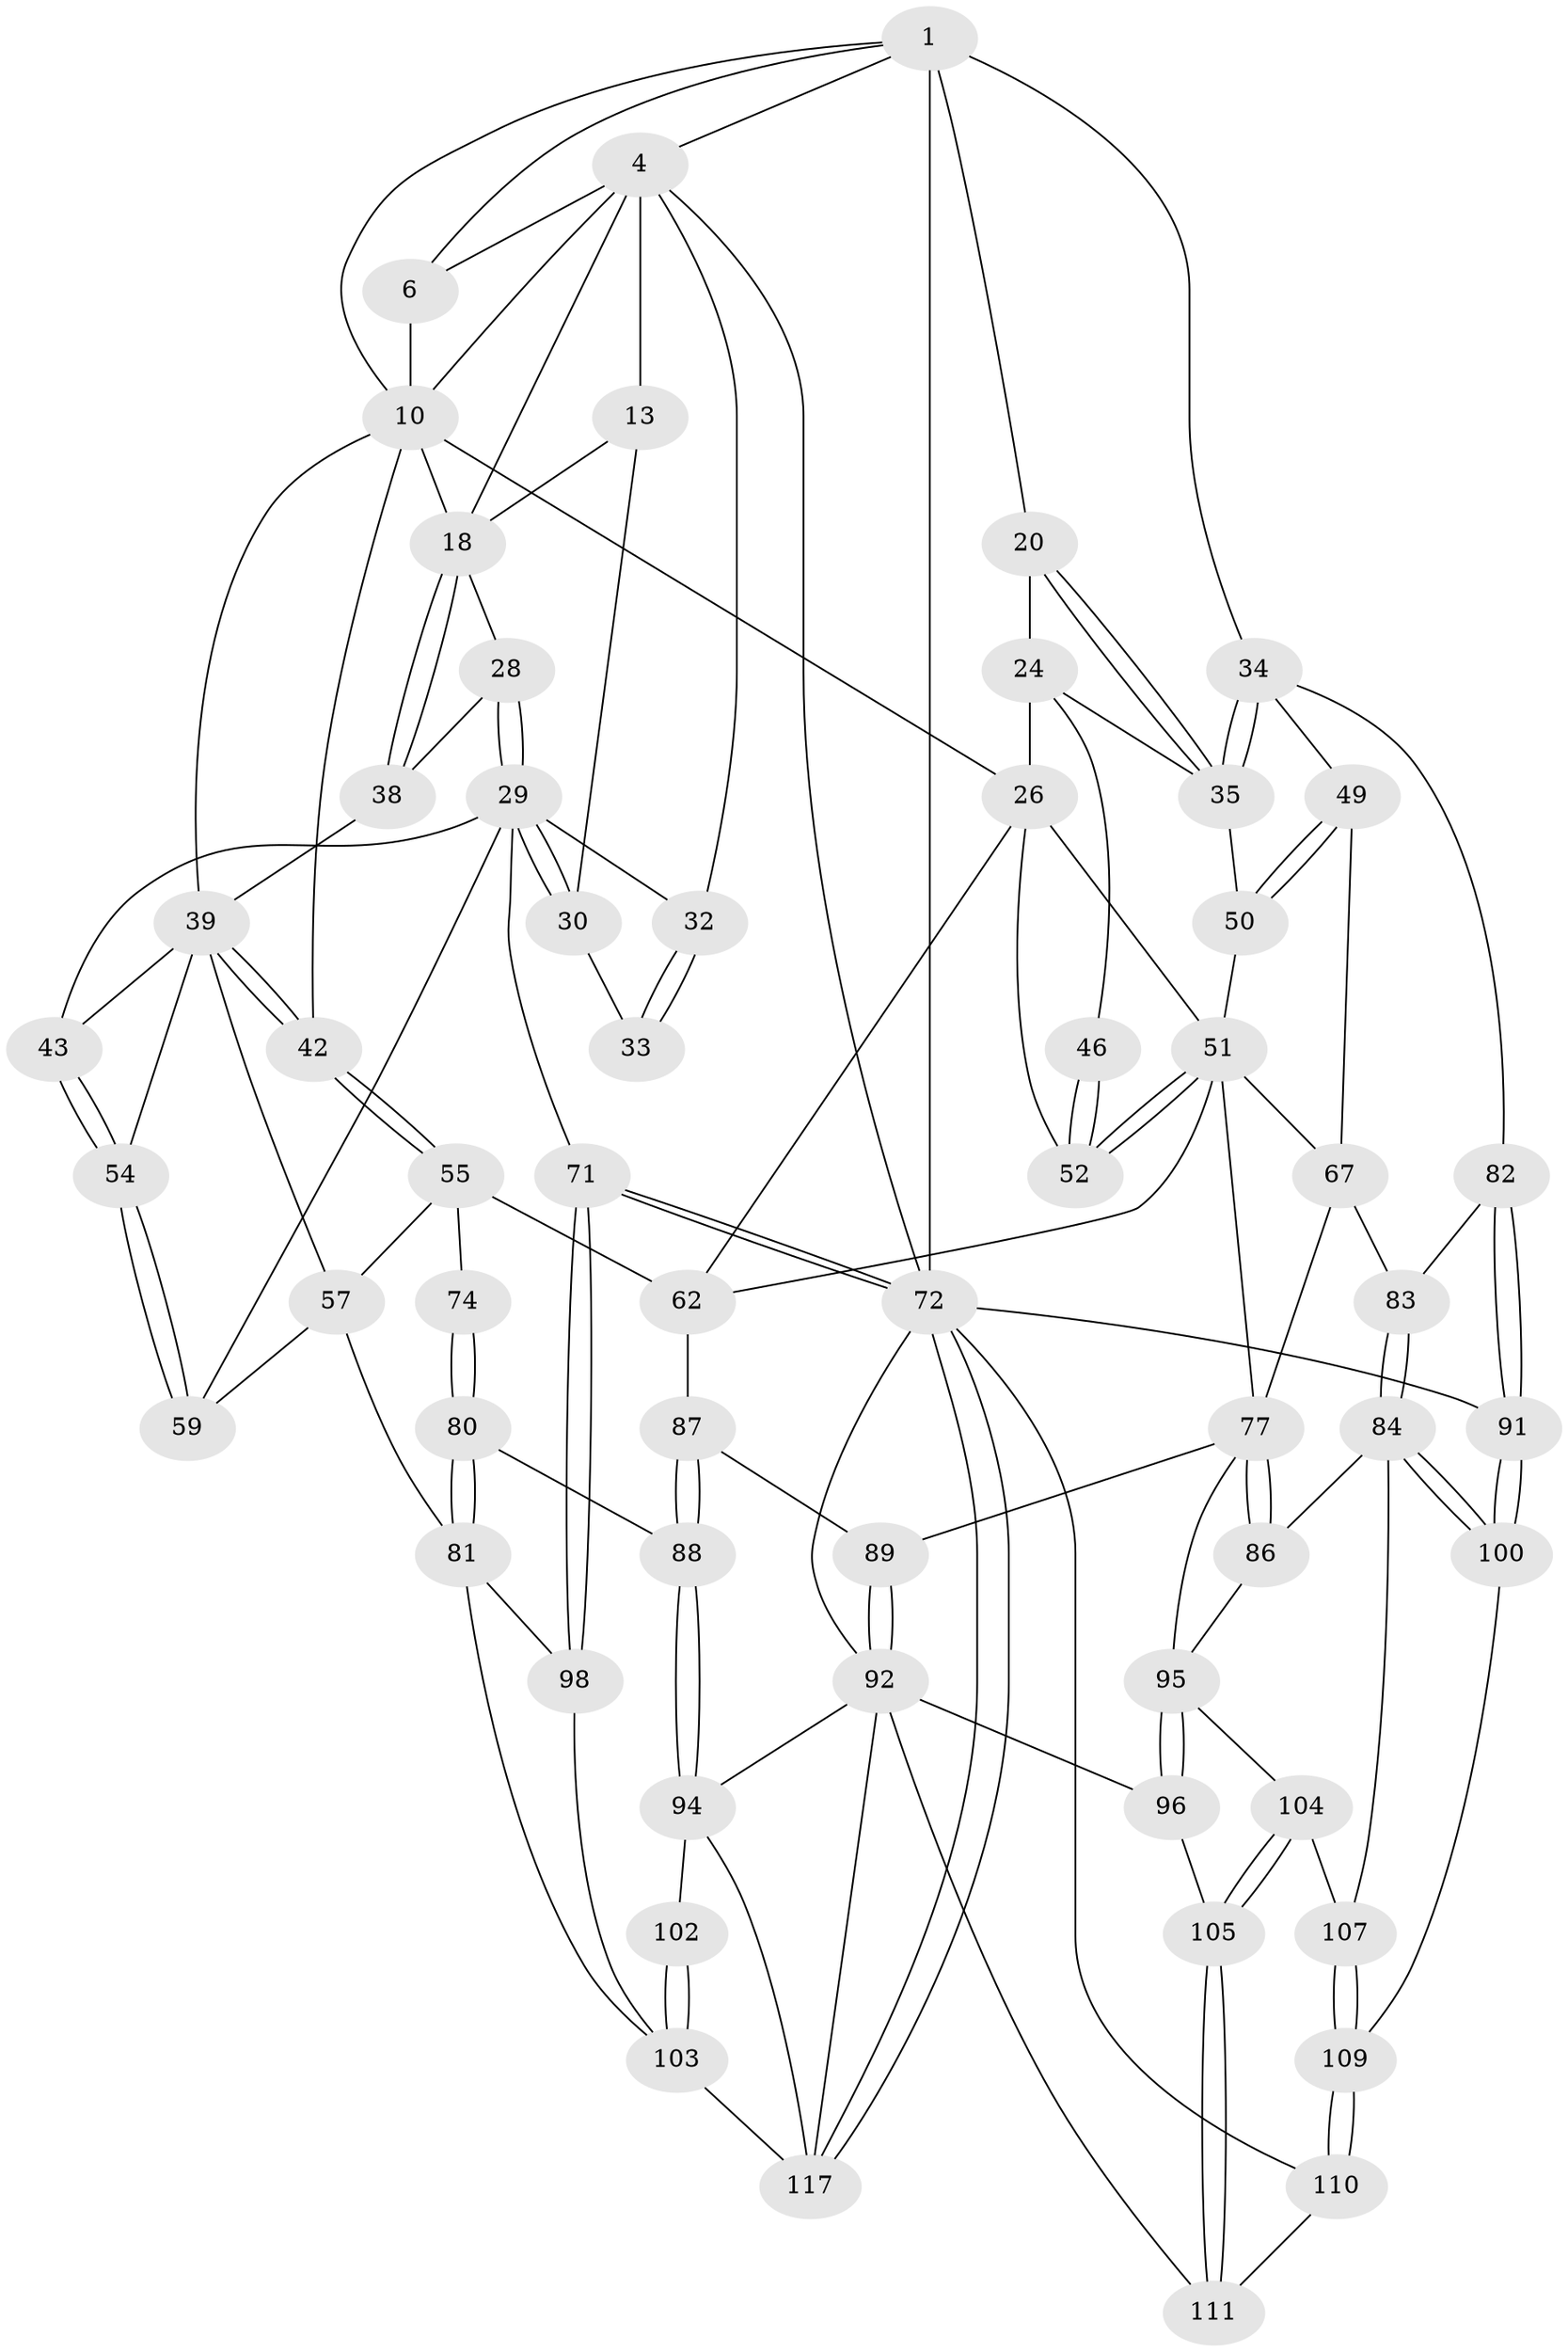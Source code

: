 // original degree distribution, {3: 0.016666666666666666, 5: 0.5833333333333334, 6: 0.19166666666666668, 4: 0.20833333333333334}
// Generated by graph-tools (version 1.1) at 2025/16/03/09/25 04:16:51]
// undirected, 60 vertices, 143 edges
graph export_dot {
graph [start="1"]
  node [color=gray90,style=filled];
  1 [pos="+0.6968603550482212+0",super="+2+7"];
  4 [pos="+0+0",super="+5+12"];
  6 [pos="+0.43590711988897235+0",super="+9"];
  10 [pos="+0.35753385129978393+0.1795914341498475",super="+16"];
  13 [pos="+0.12763839768190355+0.18736044528062265",super="+14"];
  18 [pos="+0.3046878137116504+0.22607765949514616",super="+19"];
  20 [pos="+0.8535845105122626+0.11964151160730507",super="+21"];
  24 [pos="+0.7311133571754305+0.2870761808009671",super="+25+37"];
  26 [pos="+0.5924722524417246+0.33525923497941257",super="+58"];
  28 [pos="+0.17811531511160417+0.31755954772638145"];
  29 [pos="+0.14103151659098956+0.34341246366851386",super="+44"];
  30 [pos="+0.13385004550334387+0.3261233352811327",super="+31"];
  32 [pos="+0+0.2864509986610175"];
  33 [pos="+0.03652857808641796+0.2806594660930094"];
  34 [pos="+1+0.4061741906773713",super="+48"];
  35 [pos="+0.9204342498255139+0.2822458452649325",super="+36"];
  38 [pos="+0.2680457209867051+0.3235619363808289"];
  39 [pos="+0.3888469101351695+0.3553178128276029",super="+40"];
  42 [pos="+0.44201012356007513+0.38312948086058407"];
  43 [pos="+0.1572828914459561+0.3782599299596505"];
  46 [pos="+0.7664833314469807+0.4221412008953841"];
  49 [pos="+0.9163351435593403+0.45100984096041574"];
  50 [pos="+0.8817295022072417+0.411712951091556"];
  51 [pos="+0.781670029385539+0.45652292308075587",super="+65"];
  52 [pos="+0.7728705397182328+0.4431442526926496"];
  54 [pos="+0.18663898310163105+0.44363696287685567"];
  55 [pos="+0.429329807435917+0.48126660643624153",super="+63+56"];
  57 [pos="+0.2930347621200198+0.5141946385627575",super="+70"];
  59 [pos="+0.11427890342169642+0.6140450996341792"];
  62 [pos="+0.6157666144899498+0.49312344501699273",super="+69"];
  67 [pos="+0.8507055123414087+0.5458694940354228",super="+76"];
  71 [pos="+0+0.7140366165514426"];
  72 [pos="+0+1",super="+90"];
  74 [pos="+0.35140819655219574+0.6396215891416407"];
  77 [pos="+0.8436458099297699+0.6503341417066419",super="+78"];
  80 [pos="+0.3534015724393224+0.6850626980743889"];
  81 [pos="+0.27745076179590755+0.7414395035239784",super="+97"];
  82 [pos="+1+0.5150786576724925"];
  83 [pos="+0.9212888633724686+0.5731798810113227"];
  84 [pos="+1+0.7398397906327475",super="+85"];
  86 [pos="+0.8645221004877512+0.6914086391136164"];
  87 [pos="+0.4979544985662959+0.6567956072632511"];
  88 [pos="+0.45960698781254183+0.6942415233547825"];
  89 [pos="+0.612767588191977+0.6625153618603752"];
  91 [pos="+1+0.7873788085278841"];
  92 [pos="+0.5791857518884423+0.7949119935470418",super="+93"];
  94 [pos="+0.5034340671587081+0.8445109057163687",super="+101"];
  95 [pos="+0.6969297144730795+0.7064971392737295",super="+99"];
  96 [pos="+0.6989952701460114+0.7620349476130496",super="+106"];
  98 [pos="+0.08922609312077932+0.8310830871720088"];
  100 [pos="+1+0.7585948274125288"];
  102 [pos="+0.33072015141754135+0.8730392173080865"];
  103 [pos="+0.29102955763752675+0.7996224087213083",super="+113"];
  104 [pos="+0.8104548881480961+0.7844588986909353"];
  105 [pos="+0.7489753070316184+0.8192036702076523"];
  107 [pos="+0.8575530316528176+0.8232779736562739"];
  109 [pos="+0.8617701481772583+0.878544276898745"];
  110 [pos="+0.847433924612104+0.9356017125315541"];
  111 [pos="+0.7918113165744274+0.9034763617613625"];
  117 [pos="+0.06738810306431377+1",super="+118"];
  1 -- 34;
  1 -- 4;
  1 -- 20 [weight=2];
  1 -- 10;
  1 -- 6;
  1 -- 72;
  4 -- 72;
  4 -- 18;
  4 -- 6;
  4 -- 10;
  4 -- 13 [weight=2];
  4 -- 32;
  6 -- 10;
  10 -- 18;
  10 -- 26;
  10 -- 42;
  10 -- 39;
  13 -- 18;
  13 -- 30;
  18 -- 38;
  18 -- 38;
  18 -- 28;
  20 -- 35;
  20 -- 35;
  20 -- 24;
  24 -- 26 [weight=2];
  24 -- 46 [weight=2];
  24 -- 35;
  26 -- 52;
  26 -- 62;
  26 -- 51;
  28 -- 29;
  28 -- 29;
  28 -- 38;
  29 -- 30;
  29 -- 30;
  29 -- 32;
  29 -- 71;
  29 -- 59;
  29 -- 43;
  30 -- 33 [weight=2];
  32 -- 33;
  32 -- 33;
  34 -- 35;
  34 -- 35;
  34 -- 49;
  34 -- 82;
  35 -- 50;
  38 -- 39;
  39 -- 42;
  39 -- 42;
  39 -- 54;
  39 -- 57;
  39 -- 43;
  42 -- 55;
  42 -- 55;
  43 -- 54;
  43 -- 54;
  46 -- 52;
  46 -- 52;
  49 -- 50;
  49 -- 50;
  49 -- 67;
  50 -- 51;
  51 -- 52;
  51 -- 52;
  51 -- 67;
  51 -- 77;
  51 -- 62;
  54 -- 59;
  54 -- 59;
  55 -- 74 [weight=2];
  55 -- 62 [weight=2];
  55 -- 57;
  57 -- 81;
  57 -- 59;
  62 -- 87;
  67 -- 83;
  67 -- 77;
  71 -- 72;
  71 -- 72;
  71 -- 98;
  71 -- 98;
  72 -- 117;
  72 -- 117;
  72 -- 91;
  72 -- 110;
  72 -- 92;
  74 -- 80;
  74 -- 80;
  77 -- 86;
  77 -- 86;
  77 -- 89;
  77 -- 95;
  80 -- 81;
  80 -- 81;
  80 -- 88;
  81 -- 98;
  81 -- 103;
  82 -- 83;
  82 -- 91;
  82 -- 91;
  83 -- 84;
  83 -- 84;
  84 -- 100;
  84 -- 100;
  84 -- 107;
  84 -- 86;
  86 -- 95;
  87 -- 88;
  87 -- 88;
  87 -- 89;
  88 -- 94;
  88 -- 94;
  89 -- 92;
  89 -- 92;
  91 -- 100;
  91 -- 100;
  92 -- 96 [weight=2];
  92 -- 117;
  92 -- 94;
  92 -- 111;
  94 -- 102;
  94 -- 117;
  95 -- 96;
  95 -- 96;
  95 -- 104;
  96 -- 105;
  98 -- 103;
  100 -- 109;
  102 -- 103 [weight=2];
  102 -- 103;
  103 -- 117 [weight=2];
  104 -- 105;
  104 -- 105;
  104 -- 107;
  105 -- 111;
  105 -- 111;
  107 -- 109;
  107 -- 109;
  109 -- 110;
  109 -- 110;
  110 -- 111;
}
